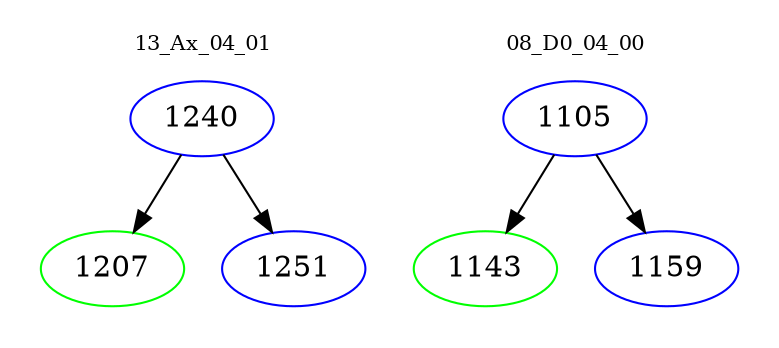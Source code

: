 digraph{
subgraph cluster_0 {
color = white
label = "13_Ax_04_01";
fontsize=10;
T0_1240 [label="1240", color="blue"]
T0_1240 -> T0_1207 [color="black"]
T0_1207 [label="1207", color="green"]
T0_1240 -> T0_1251 [color="black"]
T0_1251 [label="1251", color="blue"]
}
subgraph cluster_1 {
color = white
label = "08_D0_04_00";
fontsize=10;
T1_1105 [label="1105", color="blue"]
T1_1105 -> T1_1143 [color="black"]
T1_1143 [label="1143", color="green"]
T1_1105 -> T1_1159 [color="black"]
T1_1159 [label="1159", color="blue"]
}
}
